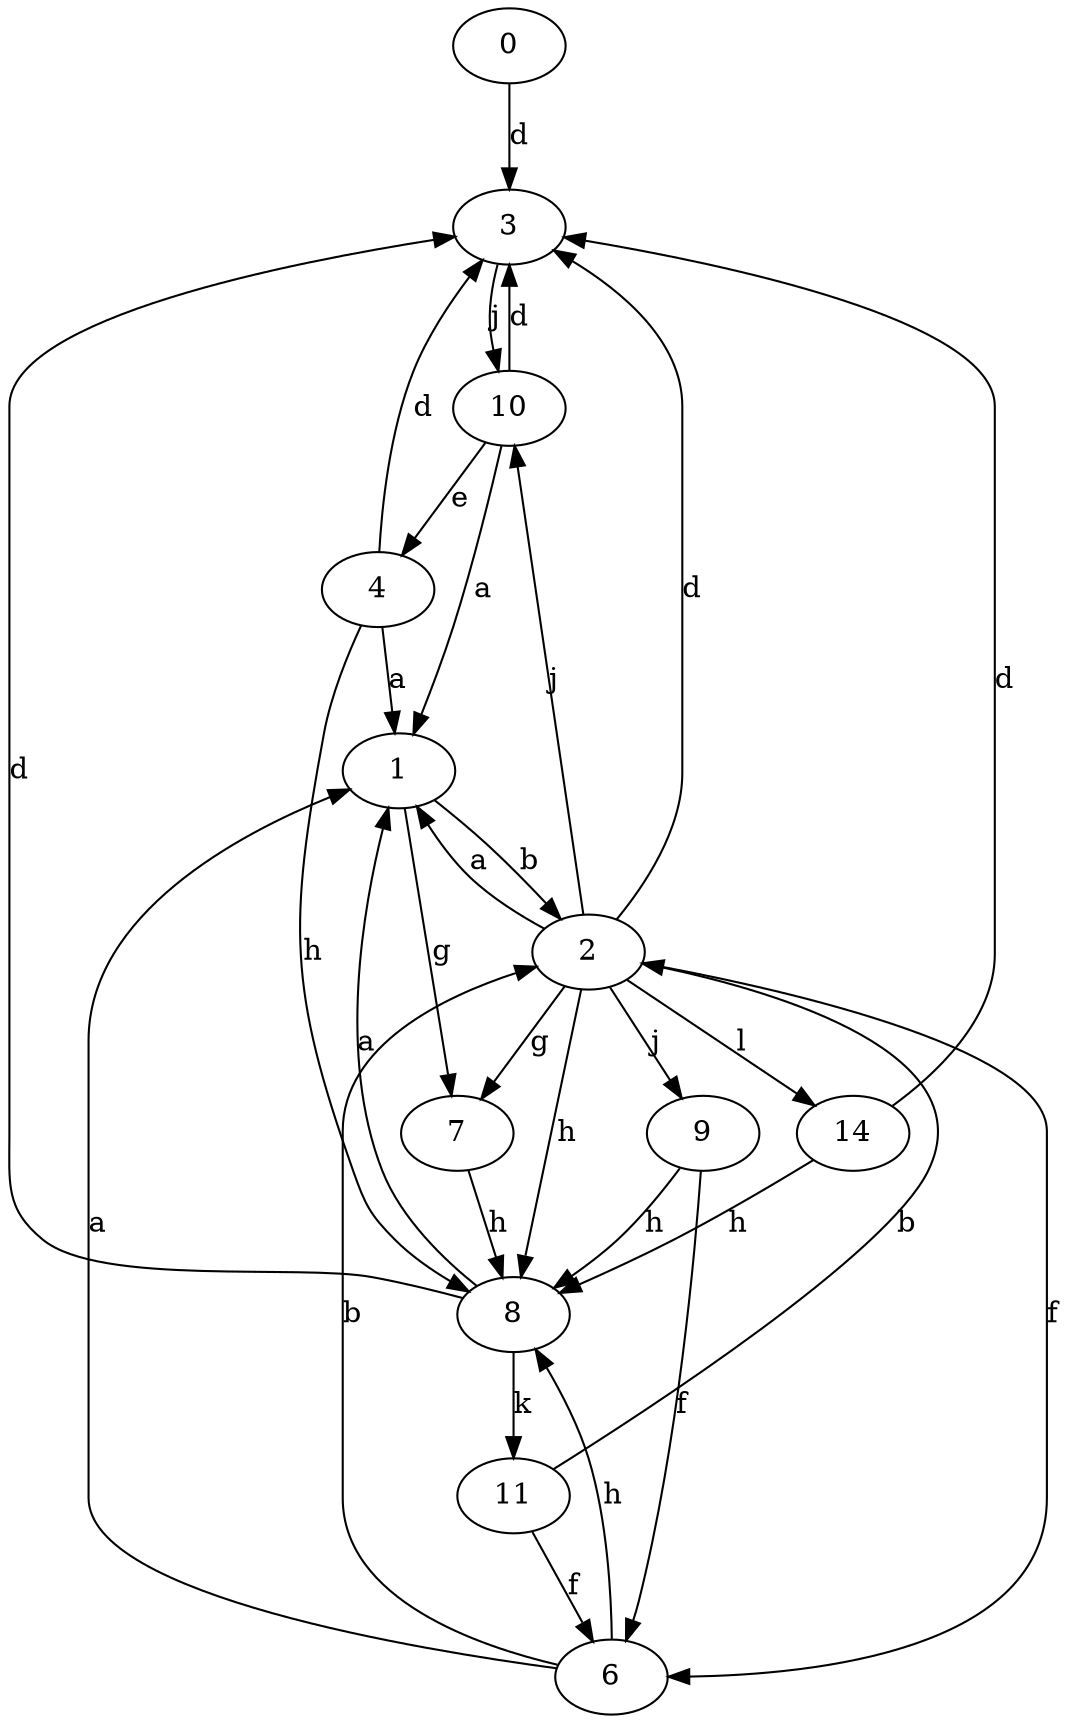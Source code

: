 strict digraph  {
0;
1;
2;
3;
4;
6;
7;
8;
9;
10;
11;
14;
0 -> 3  [label=d];
1 -> 2  [label=b];
1 -> 7  [label=g];
2 -> 1  [label=a];
2 -> 3  [label=d];
2 -> 6  [label=f];
2 -> 7  [label=g];
2 -> 8  [label=h];
2 -> 9  [label=j];
2 -> 10  [label=j];
2 -> 14  [label=l];
3 -> 10  [label=j];
4 -> 1  [label=a];
4 -> 3  [label=d];
4 -> 8  [label=h];
6 -> 1  [label=a];
6 -> 2  [label=b];
6 -> 8  [label=h];
7 -> 8  [label=h];
8 -> 1  [label=a];
8 -> 3  [label=d];
8 -> 11  [label=k];
9 -> 6  [label=f];
9 -> 8  [label=h];
10 -> 1  [label=a];
10 -> 3  [label=d];
10 -> 4  [label=e];
11 -> 2  [label=b];
11 -> 6  [label=f];
14 -> 3  [label=d];
14 -> 8  [label=h];
}
